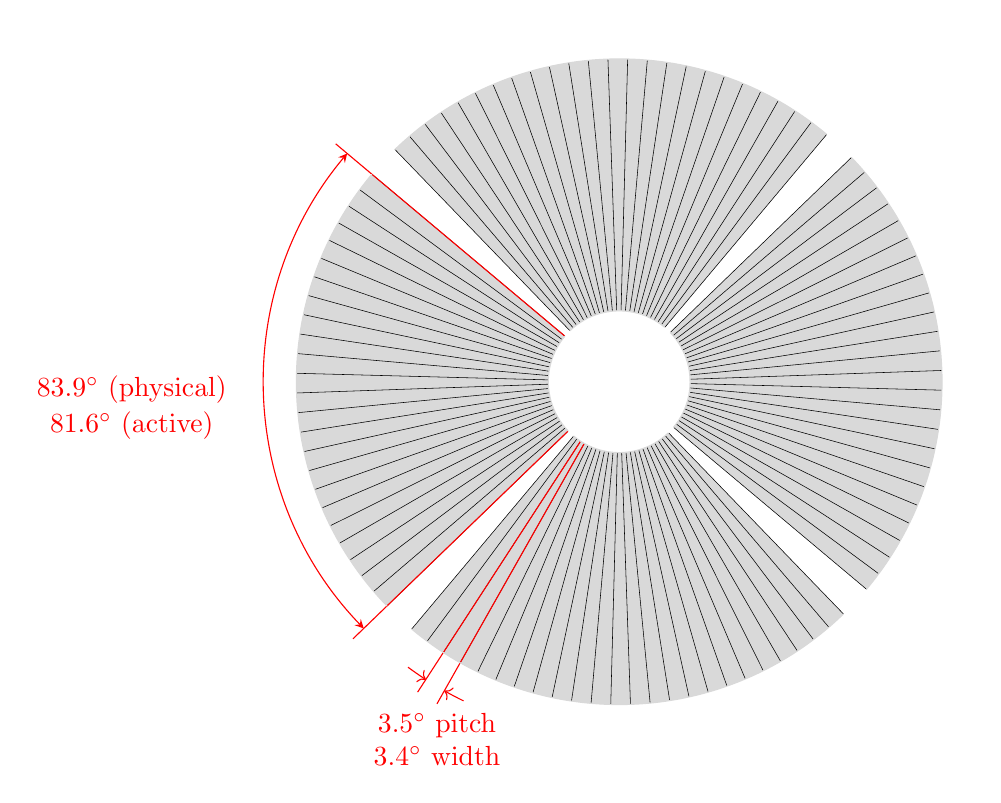 \begin{tikzpicture}
    % Definitions
    \coordinate (origo) at (0,0);
    \def \smallradius{0.9cm}
    \def \bigradius{4.1cm}
    \def \pitch{3.5}
    \def \rotation{50}
    %%%
    %%% Back detector
    %%%
    % Gray background
    \foreach \factor in {0, 90, 180, 270} 
    {
        \fill[gray!30, rotate=\factor+\rotation] (origo) -- (\bigradius,0cm) arc (0:84:\bigradius) -- (origo);
    }
    % Radial lines
    \foreach \x in {0, \pitch, ..., 84} 
    {
        \draw[very thin, black, rotate=\rotation]     (origo) -- (\x:\bigradius);
        \draw[very thin, black, rotate=90+\rotation]  (origo) -- (\x:\bigradius);
        \draw[very thin, black, rotate=180+\rotation] (origo) -- (\x:\bigradius);
        \draw[very thin, black, rotate=270+\rotation] (origo) -- (\x:\bigradius);
    }
    % Physical/active area
    \draw[red, rotate=90+\rotation] (origo) -- (4.7,0);
    \draw[red, rotate=174+\rotation] (origo) -- (4.7,0);
    \draw[<->, red, rotate=90+\rotation, >=stealth] (0:1.1*\bigradius) arc (0:84:1.1*\bigradius) node[anchor=south east, pos=0.7, outer sep=6mm] {\shortstack{$83.9^\circ$ (physical) \\ $81.6^\circ$ (active)}};
    % Pitch/width area
    \draw[red, rotate=187+\rotation] (origo) -- (4.7,0);
    \draw[red, rotate=190.5+\rotation] (origo) -- (4.7,0) node[anchor=north, pos=1] {\shortstack{$3.5^\circ$ pitch \\ $3.4^\circ$ width}};
    \draw[->, red, rotate=183.5+\rotation] (0:1.1*\bigradius) arc (0:\pitch:1.1*\bigradius) {};
    \draw[<-, red, rotate=190.5+\rotation] (0:1.1*\bigradius) arc (0:\pitch:1.1*\bigradius) {};
    % Inner circle
    \draw[very thin, white, fill=white] (origo) circle (\smallradius);
    % Inner and outer circle arc
    \foreach \factor in {0, 90, 180, 270} 
    {
        \draw[gray!30, rotate=\factor+\rotation] (0:\smallradius) arc (0:84:\smallradius) {};
        \draw[gray!30, rotate=\factor+\rotation] (0:\bigradius) arc (0:84:\bigradius) {};
    }
\end{tikzpicture}